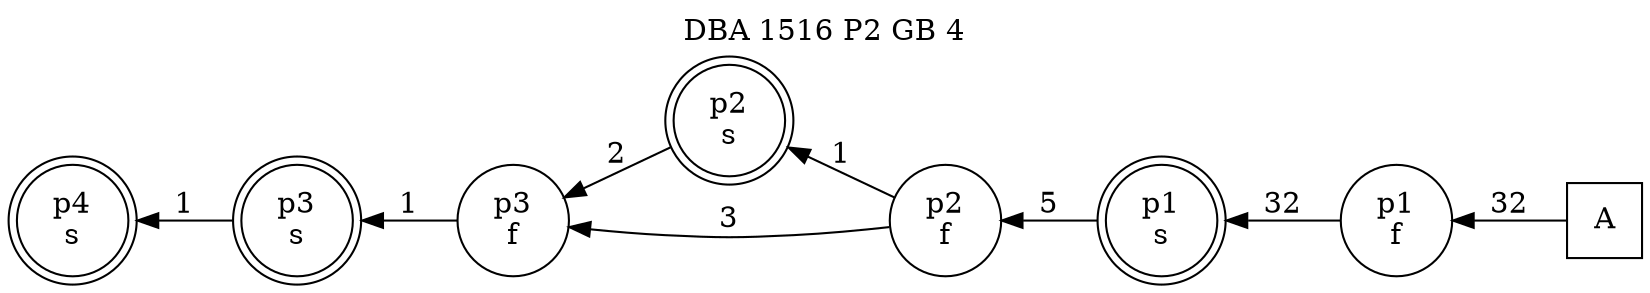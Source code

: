 digraph DBA_1516_P2_GB_4_GOOD {
labelloc="tl"
label= " DBA 1516 P2 GB 4 "
rankdir="RL";
"A" [shape="square" label="A"]
"p1_f" [shape="circle" label="p1
f"]
"p1_s" [shape="doublecircle" label="p1
s"]
"p2_f" [shape="circle" label="p2
f"]
"p2_s" [shape="doublecircle" label="p2
s"]
"p3_f" [shape="circle" label="p3
f"]
"p3_s" [shape="doublecircle" label="p3
s"]
"p4_s" [shape="doublecircle" label="p4
s"]
"A" -> "p1_f" [ label=32]
"p1_f" -> "p1_s" [ label=32]
"p1_s" -> "p2_f" [ label=5]
"p2_f" -> "p2_s" [ label=1]
"p2_f" -> "p3_f" [ label=3]
"p2_s" -> "p3_f" [ label=2]
"p3_f" -> "p3_s" [ label=1]
"p3_s" -> "p4_s" [ label=1]
}
